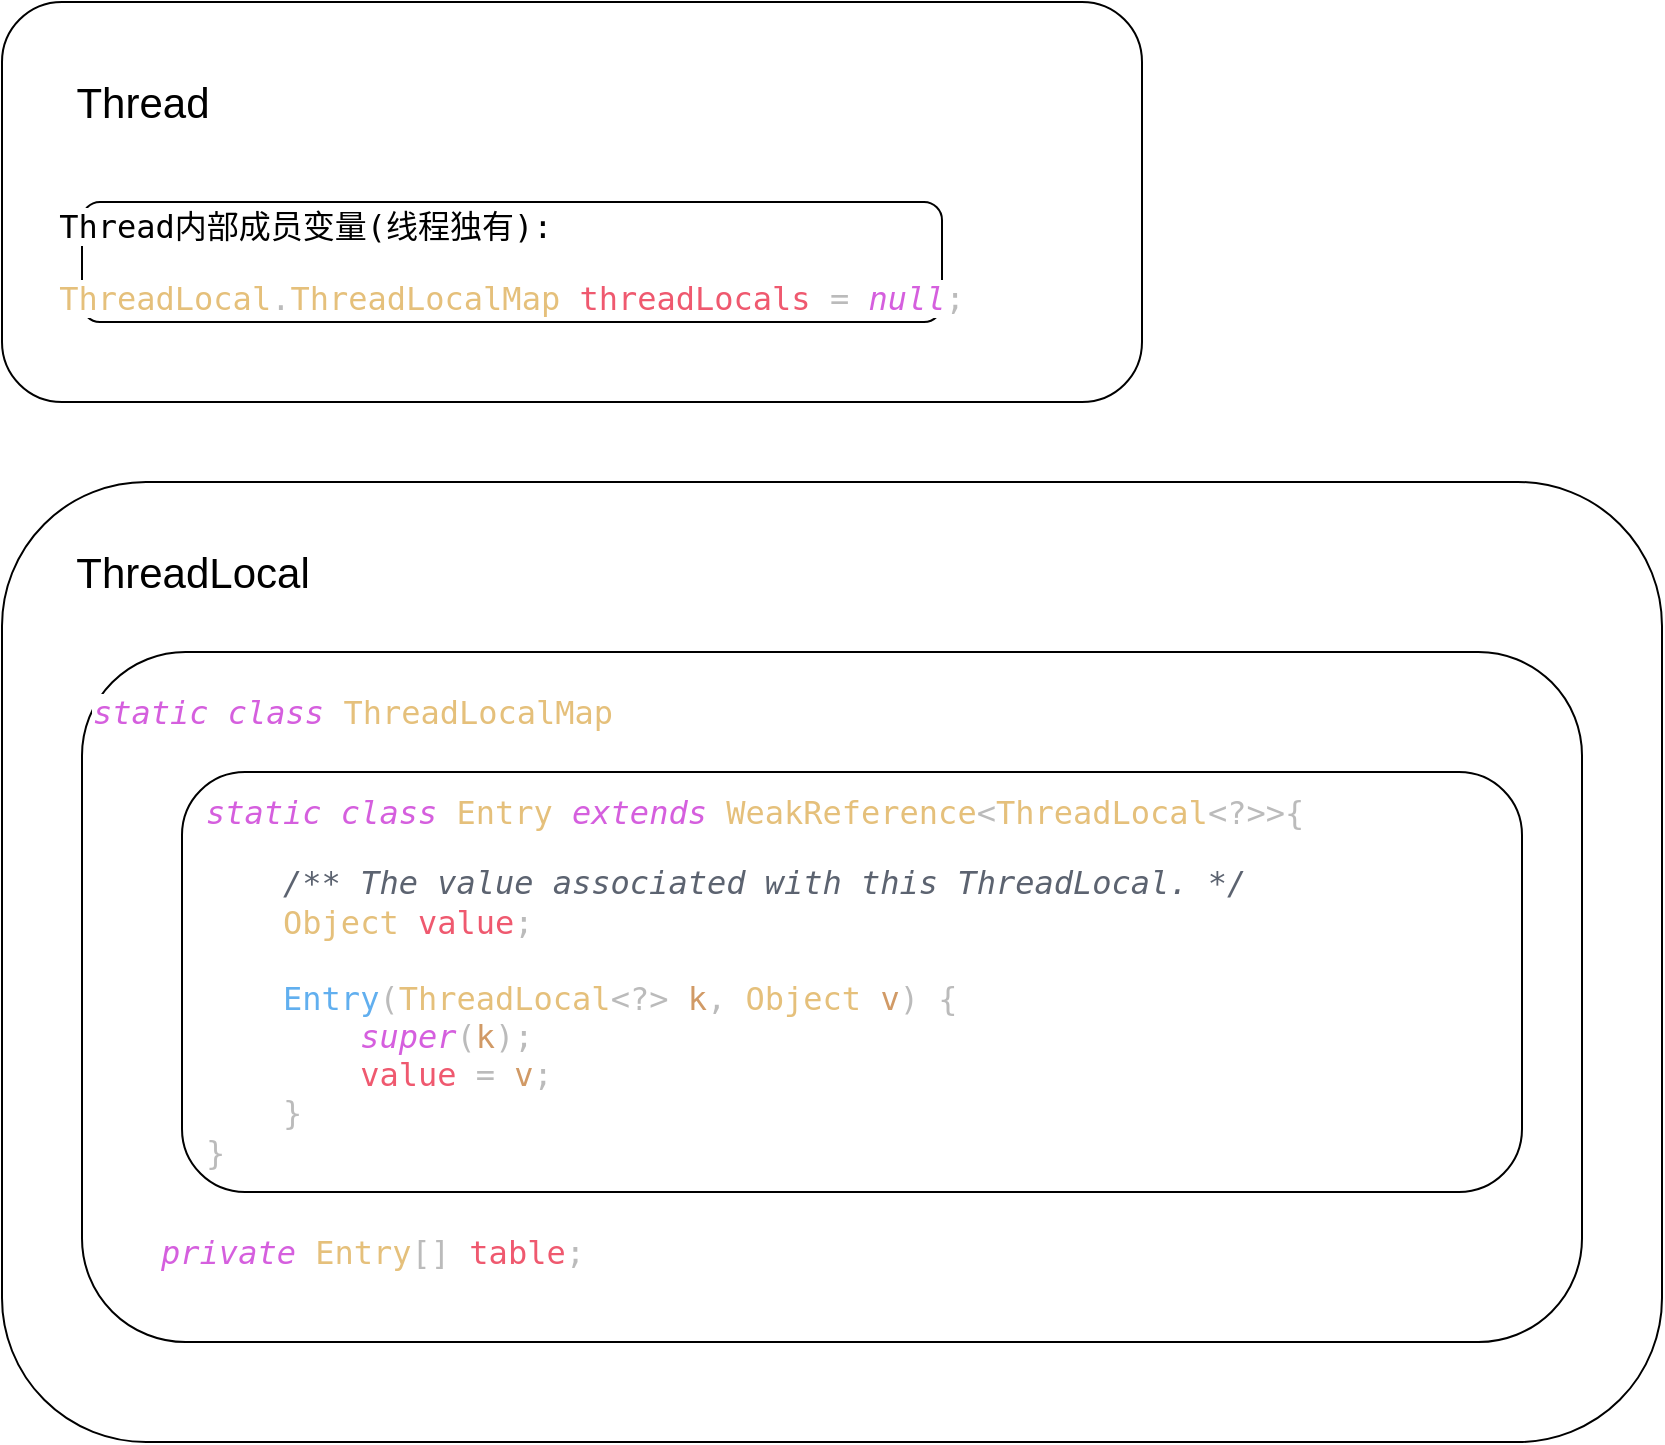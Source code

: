 <mxfile version="20.2.7" type="github" pages="2">
  <diagram id="OqgKt9VJ2bdUbjUf5wzH" name="ThreadLocal">
    <mxGraphModel dx="1209" dy="818" grid="1" gridSize="10" guides="1" tooltips="1" connect="1" arrows="1" fold="1" page="1" pageScale="1" pageWidth="827" pageHeight="1169" math="0" shadow="0">
      <root>
        <mxCell id="0" />
        <mxCell id="1" parent="0" />
        <mxCell id="0cfR9RZ5VSDmsnLJI0CJ-1" value="" style="rounded=1;whiteSpace=wrap;html=1;" parent="1" vertex="1">
          <mxGeometry x="90" y="200" width="570" height="200" as="geometry" />
        </mxCell>
        <mxCell id="0cfR9RZ5VSDmsnLJI0CJ-2" value="&lt;font style=&quot;font-size: 21px&quot;&gt;Thread&lt;/font&gt;" style="text;html=1;align=center;verticalAlign=middle;resizable=0;points=[];autosize=1;strokeColor=none;fillColor=none;" parent="1" vertex="1">
          <mxGeometry x="120" y="240" width="80" height="20" as="geometry" />
        </mxCell>
        <mxCell id="0cfR9RZ5VSDmsnLJI0CJ-3" value="&lt;pre style=&quot;text-align: left ; font-family: &amp;#34;jetbrains mono medium&amp;#34; , monospace ; font-size: 12pt&quot;&gt;&lt;span style=&quot;background-color: rgb(255 , 255 , 255)&quot;&gt;Thread内部成员变量(线程独有):&lt;/span&gt;&lt;/pre&gt;&lt;pre style=&quot;color: rgb(187 , 187 , 187) ; font-family: &amp;#34;jetbrains mono medium&amp;#34; , monospace ; font-size: 12pt&quot;&gt;&lt;span style=&quot;background-color: rgb(255 , 255 , 255)&quot;&gt;&lt;span style=&quot;color: rgb(229 , 192 , 123)&quot;&gt;ThreadLocal&lt;/span&gt;.&lt;span style=&quot;color: rgb(229 , 192 , 123)&quot;&gt;ThreadLocalMap &lt;/span&gt;&lt;span style=&quot;color: rgb(239 , 89 , 111)&quot;&gt;threadLocals &lt;/span&gt;= &lt;span style=&quot;color: rgb(213 , 95 , 222) ; font-style: italic&quot;&gt;null&lt;/span&gt;;&lt;/span&gt;&lt;/pre&gt;" style="rounded=1;whiteSpace=wrap;html=1;fontSize=21;" parent="1" vertex="1">
          <mxGeometry x="130" y="300" width="430" height="60" as="geometry" />
        </mxCell>
        <mxCell id="0cfR9RZ5VSDmsnLJI0CJ-4" value="" style="rounded=1;whiteSpace=wrap;html=1;labelBackgroundColor=#FFFFFF;fontSize=21;fontColor=#000000;" parent="1" vertex="1">
          <mxGeometry x="90" y="440" width="830" height="480" as="geometry" />
        </mxCell>
        <mxCell id="0cfR9RZ5VSDmsnLJI0CJ-5" value="ThreadLocal" style="text;html=1;align=center;verticalAlign=middle;resizable=0;points=[];autosize=1;strokeColor=none;fillColor=none;fontSize=21;fontColor=#000000;" parent="1" vertex="1">
          <mxGeometry x="120" y="470" width="130" height="30" as="geometry" />
        </mxCell>
        <mxCell id="0cfR9RZ5VSDmsnLJI0CJ-6" value="" style="rounded=1;whiteSpace=wrap;html=1;labelBackgroundColor=#FFFFFF;fontSize=21;fontColor=#000000;" parent="1" vertex="1">
          <mxGeometry x="130" y="525" width="750" height="345" as="geometry" />
        </mxCell>
        <mxCell id="0cfR9RZ5VSDmsnLJI0CJ-7" value="&lt;pre style=&quot;color: rgb(187 , 187 , 187) ; font-family: &amp;#34;jetbrains mono medium&amp;#34; , monospace ; font-size: 12pt&quot;&gt;&lt;span style=&quot;background-color: rgb(255 , 255 , 255)&quot;&gt;&lt;span style=&quot;color: rgb(213 , 95 , 222) ; font-style: italic&quot;&gt;static class &lt;/span&gt;&lt;span style=&quot;color: rgb(229 , 192 , 123)&quot;&gt;ThreadLocalMap&lt;/span&gt;&lt;/span&gt;&lt;/pre&gt;" style="text;html=1;align=center;verticalAlign=middle;resizable=0;points=[];autosize=1;strokeColor=none;fillColor=none;fontSize=21;fontColor=#000000;" parent="1" vertex="1">
          <mxGeometry x="150" y="525" width="230" height="60" as="geometry" />
        </mxCell>
        <mxCell id="0cfR9RZ5VSDmsnLJI0CJ-10" value="" style="group" parent="1" vertex="1" connectable="0">
          <mxGeometry x="180" y="550" width="670" height="305" as="geometry" />
        </mxCell>
        <mxCell id="0cfR9RZ5VSDmsnLJI0CJ-8" value="" style="rounded=1;whiteSpace=wrap;html=1;labelBackgroundColor=#FFFFFF;fontSize=21;fontColor=#000000;" parent="0cfR9RZ5VSDmsnLJI0CJ-10" vertex="1">
          <mxGeometry y="35" width="670" height="210" as="geometry" />
        </mxCell>
        <mxCell id="0cfR9RZ5VSDmsnLJI0CJ-9" value="&lt;pre style=&quot;color: rgb(187 , 187 , 187) ; font-family: &amp;#34;jetbrains mono medium&amp;#34; , monospace ; font-size: 12pt&quot;&gt;&lt;span style=&quot;background-color: rgb(255 , 255 , 255)&quot;&gt;&lt;span style=&quot;color: rgb(213 , 95 , 222) ; font-style: italic&quot;&gt;static class &lt;/span&gt;&lt;span style=&quot;color: rgb(229 , 192 , 123)&quot;&gt;Entry &lt;/span&gt;&lt;span style=&quot;color: rgb(213 , 95 , 222) ; font-style: italic&quot;&gt;extends &lt;/span&gt;&lt;span style=&quot;color: rgb(229 , 192 , 123)&quot;&gt;WeakReference&lt;/span&gt;&amp;lt;&lt;span style=&quot;color: rgb(229 , 192 , 123)&quot;&gt;ThreadLocal&lt;/span&gt;&amp;lt;?&amp;gt;&amp;gt;{&lt;/span&gt;&lt;/pre&gt;&lt;pre style=&quot;color: rgb(187 , 187 , 187) ; font-family: &amp;#34;jetbrains mono medium&amp;#34; , monospace ; font-size: 12pt&quot;&gt;&lt;span style=&quot;background-color: rgb(255 , 255 , 255)&quot;&gt;    &lt;span style=&quot;color: rgb(92 , 99 , 112) ; font-style: italic&quot;&gt;/** The value associated with this ThreadLocal. */&lt;br&gt;&lt;/span&gt;&lt;span style=&quot;color: rgb(92 , 99 , 112) ; font-style: italic&quot;&gt;    &lt;/span&gt;&lt;span style=&quot;color: rgb(229 , 192 , 123)&quot;&gt;Object &lt;/span&gt;&lt;span style=&quot;color: rgb(239 , 89 , 111)&quot;&gt;value&lt;/span&gt;;&lt;br&gt;&lt;br&gt;    &lt;span style=&quot;color: rgb(97 , 175 , 239)&quot;&gt;Entry&lt;/span&gt;(&lt;span style=&quot;color: rgb(229 , 192 , 123)&quot;&gt;ThreadLocal&lt;/span&gt;&amp;lt;?&amp;gt; &lt;span style=&quot;color: rgb(209 , 154 , 102)&quot;&gt;k&lt;/span&gt;, &lt;span style=&quot;color: rgb(229 , 192 , 123)&quot;&gt;Object &lt;/span&gt;&lt;span style=&quot;color: rgb(209 , 154 , 102)&quot;&gt;v&lt;/span&gt;) {&lt;br&gt;        &lt;span style=&quot;color: rgb(213 , 95 , 222) ; font-style: italic&quot;&gt;super&lt;/span&gt;(&lt;span style=&quot;color: rgb(209 , 154 , 102)&quot;&gt;k&lt;/span&gt;);&lt;br&gt;        &lt;span style=&quot;color: rgb(239 , 89 , 111)&quot;&gt;value &lt;/span&gt;= &lt;span style=&quot;color: rgb(209 , 154 , 102)&quot;&gt;v&lt;/span&gt;;&lt;br&gt;    }&lt;br&gt;}&lt;/span&gt;&lt;/pre&gt;" style="text;html=1;align=left;verticalAlign=middle;resizable=0;points=[];autosize=1;strokeColor=none;fillColor=none;fontSize=21;fontColor=#000000;" parent="0cfR9RZ5VSDmsnLJI0CJ-10" vertex="1">
          <mxGeometry x="10" width="470" height="280" as="geometry" />
        </mxCell>
        <mxCell id="0cfR9RZ5VSDmsnLJI0CJ-11" value="&lt;pre style=&quot;color: rgb(187 , 187 , 187) ; font-family: &amp;#34;jetbrains mono medium&amp;#34; , monospace ; font-size: 12pt&quot;&gt;&lt;span style=&quot;background-color: rgb(255 , 255 , 255)&quot;&gt;&lt;span style=&quot;color: rgb(213 , 95 , 222) ; font-style: italic&quot;&gt;private &lt;/span&gt;&lt;span style=&quot;color: rgb(229 , 192 , 123)&quot;&gt;Entry&lt;/span&gt;[] &lt;span style=&quot;color: rgb(239 , 89 , 111)&quot;&gt;table&lt;/span&gt;;&lt;/span&gt;&lt;/pre&gt;" style="text;html=1;align=center;verticalAlign=middle;resizable=0;points=[];autosize=1;strokeColor=none;fillColor=none;fontSize=21;fontColor=#000000;" parent="0cfR9RZ5VSDmsnLJI0CJ-10" vertex="1">
          <mxGeometry y="245" width="190" height="60" as="geometry" />
        </mxCell>
      </root>
    </mxGraphModel>
  </diagram>
  <diagram id="t0IQnX7IWN1fOZWbCcb7" name="SpringBean">
    <mxGraphModel dx="2036" dy="818" grid="1" gridSize="10" guides="1" tooltips="1" connect="1" arrows="1" fold="1" page="1" pageScale="1" pageWidth="827" pageHeight="1169" math="0" shadow="0">
      <root>
        <mxCell id="0" />
        <mxCell id="1" parent="0" />
        <mxCell id="W9X3lT7KzWbs6AVHg-TH-15" style="edgeStyle=orthogonalEdgeStyle;rounded=0;orthogonalLoop=1;jettySize=auto;html=1;exitX=0.5;exitY=1;exitDx=0;exitDy=0;entryX=0.5;entryY=0;entryDx=0;entryDy=0;fontSize=18;" parent="1" source="W9X3lT7KzWbs6AVHg-TH-1" target="W9X3lT7KzWbs6AVHg-TH-2" edge="1">
          <mxGeometry relative="1" as="geometry" />
        </mxCell>
        <mxCell id="W9X3lT7KzWbs6AVHg-TH-1" value="" style="ellipse;whiteSpace=wrap;html=1;" parent="1" vertex="1">
          <mxGeometry x="238.75" y="20" width="90" height="50" as="geometry" />
        </mxCell>
        <mxCell id="W9X3lT7KzWbs6AVHg-TH-16" style="edgeStyle=orthogonalEdgeStyle;rounded=0;orthogonalLoop=1;jettySize=auto;html=1;exitX=0.5;exitY=1;exitDx=0;exitDy=0;entryX=0.5;entryY=0;entryDx=0;entryDy=0;fontSize=18;" parent="1" source="W9X3lT7KzWbs6AVHg-TH-2" target="W9X3lT7KzWbs6AVHg-TH-3" edge="1">
          <mxGeometry relative="1" as="geometry" />
        </mxCell>
        <mxCell id="W9X3lT7KzWbs6AVHg-TH-2" value="&lt;font style=&quot;font-size: 18px;&quot;&gt;postProcessBeforeInstantiation&lt;/font&gt;" style="rounded=1;whiteSpace=wrap;html=1;fillColor=#d5e8d4;strokeColor=#82b366;" parent="1" vertex="1">
          <mxGeometry x="130" y="100" width="307.5" height="60" as="geometry" />
        </mxCell>
        <mxCell id="W9X3lT7KzWbs6AVHg-TH-17" style="edgeStyle=orthogonalEdgeStyle;rounded=0;orthogonalLoop=1;jettySize=auto;html=1;exitX=0.5;exitY=1;exitDx=0;exitDy=0;entryX=0.5;entryY=0;entryDx=0;entryDy=0;fontSize=18;" parent="1" source="W9X3lT7KzWbs6AVHg-TH-3" target="W9X3lT7KzWbs6AVHg-TH-4" edge="1">
          <mxGeometry relative="1" as="geometry" />
        </mxCell>
        <mxCell id="W9X3lT7KzWbs6AVHg-TH-3" value="&lt;font style=&quot;font-size: 18px;&quot;&gt;postProcessAfterInstantiation&lt;/font&gt;" style="rounded=1;whiteSpace=wrap;html=1;fillColor=#d5e8d4;strokeColor=#82b366;" parent="1" vertex="1">
          <mxGeometry x="130" y="200" width="307.5" height="60" as="geometry" />
        </mxCell>
        <mxCell id="W9X3lT7KzWbs6AVHg-TH-18" style="edgeStyle=orthogonalEdgeStyle;rounded=0;orthogonalLoop=1;jettySize=auto;html=1;exitX=0.5;exitY=1;exitDx=0;exitDy=0;entryX=0.5;entryY=0;entryDx=0;entryDy=0;fontSize=18;" parent="1" source="W9X3lT7KzWbs6AVHg-TH-4" target="W9X3lT7KzWbs6AVHg-TH-5" edge="1">
          <mxGeometry relative="1" as="geometry" />
        </mxCell>
        <mxCell id="W9X3lT7KzWbs6AVHg-TH-4" value="&lt;font style=&quot;font-size: 18px;&quot;&gt;postProcessProperties&lt;/font&gt;" style="rounded=1;whiteSpace=wrap;html=1;fillColor=#d5e8d4;strokeColor=#82b366;" parent="1" vertex="1">
          <mxGeometry x="130" y="300" width="307.5" height="60" as="geometry" />
        </mxCell>
        <mxCell id="W9X3lT7KzWbs6AVHg-TH-19" style="edgeStyle=orthogonalEdgeStyle;rounded=0;orthogonalLoop=1;jettySize=auto;html=1;exitX=0.5;exitY=1;exitDx=0;exitDy=0;entryX=0.5;entryY=0;entryDx=0;entryDy=0;fontSize=18;" parent="1" source="W9X3lT7KzWbs6AVHg-TH-5" target="W9X3lT7KzWbs6AVHg-TH-6" edge="1">
          <mxGeometry relative="1" as="geometry" />
        </mxCell>
        <mxCell id="W9X3lT7KzWbs6AVHg-TH-5" value="&lt;font style=&quot;font-size: 18px;&quot;&gt;BeanNameAware&lt;/font&gt;" style="rounded=1;whiteSpace=wrap;html=1;" parent="1" vertex="1">
          <mxGeometry x="130" y="400" width="307.5" height="60" as="geometry" />
        </mxCell>
        <mxCell id="W9X3lT7KzWbs6AVHg-TH-20" style="edgeStyle=orthogonalEdgeStyle;rounded=0;orthogonalLoop=1;jettySize=auto;html=1;exitX=0.5;exitY=1;exitDx=0;exitDy=0;entryX=0.5;entryY=0;entryDx=0;entryDy=0;fontSize=18;" parent="1" source="W9X3lT7KzWbs6AVHg-TH-6" target="W9X3lT7KzWbs6AVHg-TH-7" edge="1">
          <mxGeometry relative="1" as="geometry" />
        </mxCell>
        <mxCell id="W9X3lT7KzWbs6AVHg-TH-6" value="&lt;font style=&quot;font-size: 18px;&quot;&gt;postProcessBeforeInitialization&lt;/font&gt;" style="rounded=1;whiteSpace=wrap;html=1;fillColor=#d5e8d4;strokeColor=#82b366;" parent="1" vertex="1">
          <mxGeometry x="130" y="500" width="307.5" height="60" as="geometry" />
        </mxCell>
        <mxCell id="W9X3lT7KzWbs6AVHg-TH-21" style="edgeStyle=orthogonalEdgeStyle;rounded=0;orthogonalLoop=1;jettySize=auto;html=1;exitX=0.5;exitY=1;exitDx=0;exitDy=0;entryX=0.5;entryY=0;entryDx=0;entryDy=0;fontSize=18;" parent="1" source="W9X3lT7KzWbs6AVHg-TH-7" target="W9X3lT7KzWbs6AVHg-TH-8" edge="1">
          <mxGeometry relative="1" as="geometry" />
        </mxCell>
        <mxCell id="W9X3lT7KzWbs6AVHg-TH-7" value="&lt;font style=&quot;font-size: 18px;&quot;&gt;@postConstruct(JSR250)&lt;/font&gt;" style="rounded=1;whiteSpace=wrap;html=1;" parent="1" vertex="1">
          <mxGeometry x="130" y="600" width="307.5" height="60" as="geometry" />
        </mxCell>
        <mxCell id="W9X3lT7KzWbs6AVHg-TH-22" style="edgeStyle=orthogonalEdgeStyle;rounded=0;orthogonalLoop=1;jettySize=auto;html=1;exitX=0.5;exitY=1;exitDx=0;exitDy=0;entryX=0.5;entryY=0;entryDx=0;entryDy=0;fontSize=18;" parent="1" source="W9X3lT7KzWbs6AVHg-TH-8" target="W9X3lT7KzWbs6AVHg-TH-9" edge="1">
          <mxGeometry relative="1" as="geometry" />
        </mxCell>
        <mxCell id="W9X3lT7KzWbs6AVHg-TH-8" value="&lt;font style=&quot;font-size: 18px;&quot;&gt;afterPropertiesSet&lt;/font&gt;" style="rounded=1;whiteSpace=wrap;html=1;" parent="1" vertex="1">
          <mxGeometry x="130" y="700" width="307.5" height="60" as="geometry" />
        </mxCell>
        <mxCell id="W9X3lT7KzWbs6AVHg-TH-23" style="edgeStyle=orthogonalEdgeStyle;rounded=0;orthogonalLoop=1;jettySize=auto;html=1;exitX=0.5;exitY=1;exitDx=0;exitDy=0;entryX=0.5;entryY=0;entryDx=0;entryDy=0;fontSize=18;" parent="1" source="W9X3lT7KzWbs6AVHg-TH-9" target="W9X3lT7KzWbs6AVHg-TH-10" edge="1">
          <mxGeometry relative="1" as="geometry" />
        </mxCell>
        <mxCell id="W9X3lT7KzWbs6AVHg-TH-9" value="&lt;font style=&quot;font-size: 18px;&quot;&gt;postProcessAfterInitialization&lt;/font&gt;" style="rounded=1;whiteSpace=wrap;html=1;fillColor=#d5e8d4;strokeColor=#82b366;" parent="1" vertex="1">
          <mxGeometry x="130" y="800" width="307.5" height="60" as="geometry" />
        </mxCell>
        <mxCell id="W9X3lT7KzWbs6AVHg-TH-24" style="edgeStyle=orthogonalEdgeStyle;rounded=0;orthogonalLoop=1;jettySize=auto;html=1;exitX=0.5;exitY=1;exitDx=0;exitDy=0;entryX=0.5;entryY=0;entryDx=0;entryDy=0;fontSize=18;" parent="1" source="W9X3lT7KzWbs6AVHg-TH-10" target="W9X3lT7KzWbs6AVHg-TH-11" edge="1">
          <mxGeometry relative="1" as="geometry" />
        </mxCell>
        <mxCell id="W9X3lT7KzWbs6AVHg-TH-10" value="&lt;font style=&quot;font-size: 18px;&quot;&gt;@PreDestroy(JSR250)&lt;/font&gt;" style="rounded=1;whiteSpace=wrap;html=1;" parent="1" vertex="1">
          <mxGeometry x="130" y="900" width="307.5" height="60" as="geometry" />
        </mxCell>
        <mxCell id="3SPsXS9Ipl7m4Ttkx4jW-2" style="edgeStyle=orthogonalEdgeStyle;rounded=0;orthogonalLoop=1;jettySize=auto;html=1;exitX=0.5;exitY=1;exitDx=0;exitDy=0;entryX=0.5;entryY=0;entryDx=0;entryDy=0;fontSize=18;" edge="1" parent="1" source="W9X3lT7KzWbs6AVHg-TH-11" target="3SPsXS9Ipl7m4Ttkx4jW-1">
          <mxGeometry relative="1" as="geometry" />
        </mxCell>
        <mxCell id="W9X3lT7KzWbs6AVHg-TH-11" value="&lt;font style=&quot;font-size: 18px;&quot;&gt;destroy&lt;/font&gt;" style="rounded=1;whiteSpace=wrap;html=1;" parent="1" vertex="1">
          <mxGeometry x="130" y="1000" width="307.5" height="60" as="geometry" />
        </mxCell>
        <mxCell id="W9X3lT7KzWbs6AVHg-TH-12" value="InitializingBean" style="shape=callout;whiteSpace=wrap;html=1;perimeter=calloutPerimeter;fontSize=18;size=80;position=0.33;base=20;direction=south;position2=0.5;" parent="1" vertex="1">
          <mxGeometry x="440" y="700" width="310" height="60" as="geometry" />
        </mxCell>
        <mxCell id="W9X3lT7KzWbs6AVHg-TH-13" value="" style="ellipse;whiteSpace=wrap;html=1;fontSize=18;fillColor=#f8cecc;strokeColor=#b85450;" parent="1" vertex="1">
          <mxGeometry x="276.25" y="470" width="15" height="10" as="geometry" />
        </mxCell>
        <mxCell id="W9X3lT7KzWbs6AVHg-TH-25" value="1.setBeanFactory&lt;br&gt;2.setApplicationContext" style="shape=callout;whiteSpace=wrap;html=1;perimeter=calloutPerimeter;fontSize=18;size=170;position=0.42;base=10;direction=south;position2=0.58;align=left;spacingLeft=120;" parent="1" vertex="1">
          <mxGeometry x="291.25" y="440" width="500" height="60" as="geometry" />
        </mxCell>
        <mxCell id="W9X3lT7KzWbs6AVHg-TH-26" value="&lt;span style=&quot;font-size: 18px;&quot;&gt;InstantiationAwareBeanPostProcessor extends BeanPostProcessor&lt;br&gt;&lt;/span&gt;&lt;br&gt;&lt;div style=&quot;text-align: left;&quot;&gt;&lt;span style=&quot;font-size: 18px; background-color: initial;&quot;&gt;1.对所有bean均生效&lt;/span&gt;&lt;/div&gt;&lt;div style=&quot;text-align: left;&quot;&gt;&lt;span style=&quot;font-size: 18px; background-color: initial;&quot;&gt;2.postProcessAfterInstantiation返回值(Boolean)决定是否执行后续的&lt;/span&gt;&lt;span style=&quot;background-color: initial; font-size: 18px;&quot;&gt;postProcessProperties&lt;/span&gt;&lt;/div&gt;&lt;div style=&quot;text-align: left;&quot;&gt;&lt;span style=&quot;background-color: initial; font-size: 18px;&quot;&gt;3.**Initialization方法返回null时不再执行后续方法&lt;/span&gt;&lt;/div&gt;" style="rounded=1;whiteSpace=wrap;html=1;fillColor=#d5e8d4;strokeColor=#82b366;" parent="1" vertex="1">
          <mxGeometry x="-380" y="150" width="390" height="190" as="geometry" />
        </mxCell>
        <mxCell id="W9X3lT7KzWbs6AVHg-TH-28" value="在属性注入时阶段触发，@Autowired,@Resource等注解原理基于此方法实现" style="shape=callout;whiteSpace=wrap;html=1;perimeter=calloutPerimeter;fontSize=18;size=50;position=0.33;base=20;direction=south;position2=0.5;" parent="1" vertex="1">
          <mxGeometry x="441.25" y="290" width="350" height="80" as="geometry" />
        </mxCell>
        <mxCell id="3SPsXS9Ipl7m4Ttkx4jW-1" value="" style="ellipse;whiteSpace=wrap;html=1;" vertex="1" parent="1">
          <mxGeometry x="238.75" y="1090" width="90" height="50" as="geometry" />
        </mxCell>
        <mxCell id="3SPsXS9Ipl7m4Ttkx4jW-3" value="DisposableBean" style="shape=callout;whiteSpace=wrap;html=1;perimeter=calloutPerimeter;fontSize=18;size=80;position=0.33;base=20;direction=south;position2=0.5;" vertex="1" parent="1">
          <mxGeometry x="441.25" y="1000" width="310" height="60" as="geometry" />
        </mxCell>
      </root>
    </mxGraphModel>
  </diagram>
</mxfile>
